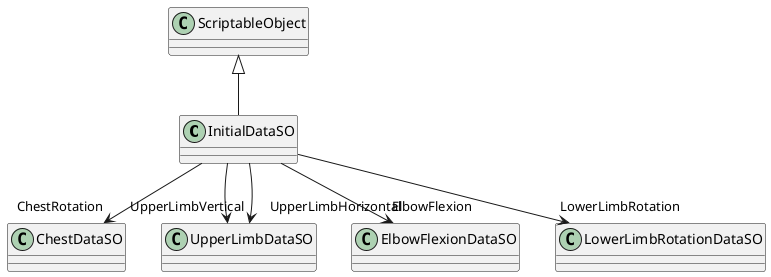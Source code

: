 @startuml
class InitialDataSO {
}
ScriptableObject <|-- InitialDataSO
InitialDataSO --> "ChestRotation" ChestDataSO
InitialDataSO --> "UpperLimbVertical" UpperLimbDataSO
InitialDataSO --> "UpperLimbHorizontal" UpperLimbDataSO
InitialDataSO --> "ElbowFlexion" ElbowFlexionDataSO
InitialDataSO --> "LowerLimbRotation" LowerLimbRotationDataSO
@enduml
